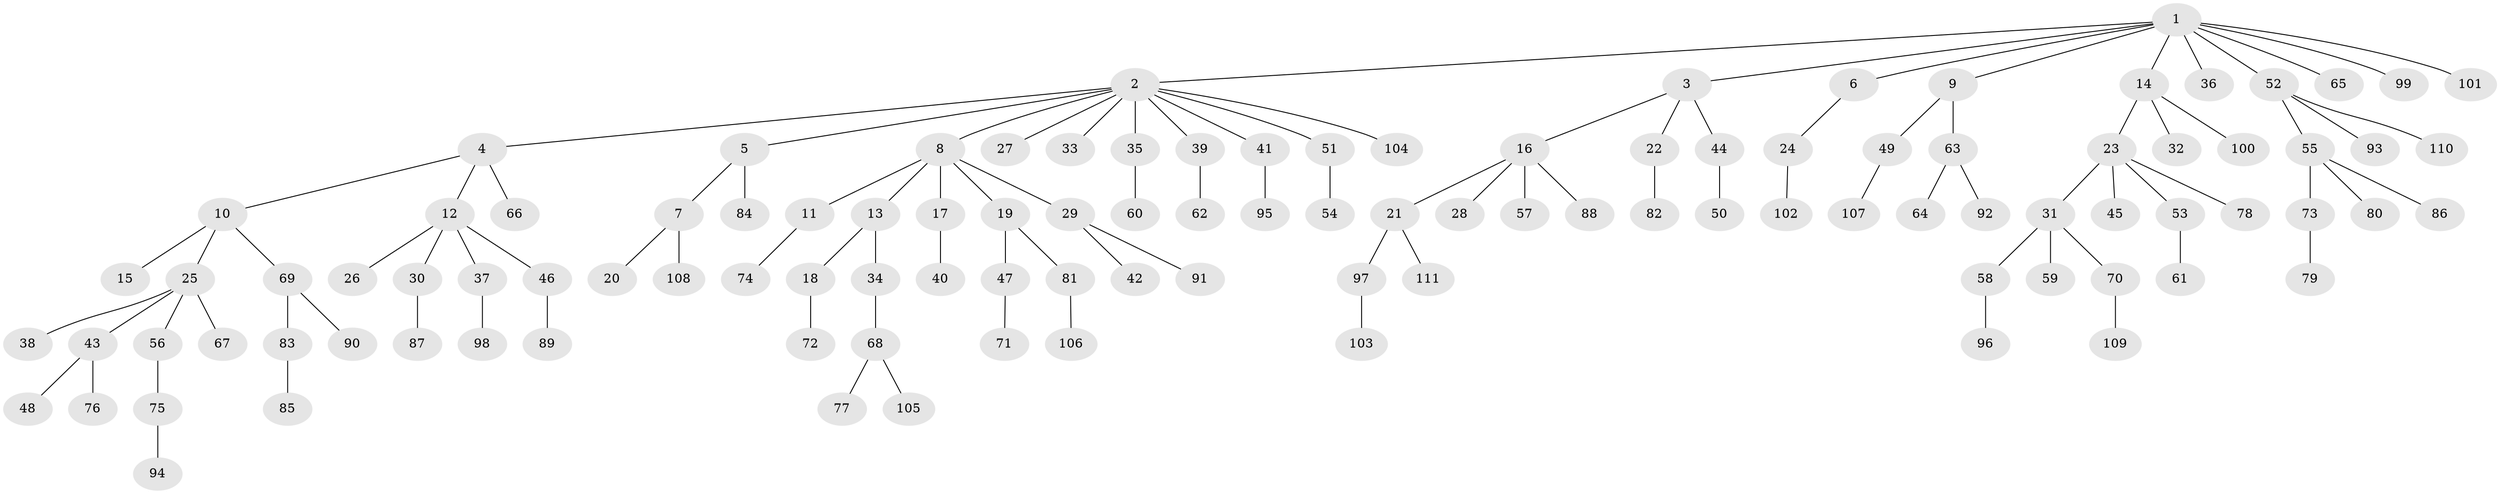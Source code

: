 // coarse degree distribution, {9: 0.013513513513513514, 11: 0.013513513513513514, 4: 0.04054054054054054, 7: 0.02702702702702703, 2: 0.1891891891891892, 6: 0.013513513513513514, 3: 0.0945945945945946, 1: 0.6081081081081081}
// Generated by graph-tools (version 1.1) at 2025/42/03/06/25 10:42:04]
// undirected, 111 vertices, 110 edges
graph export_dot {
graph [start="1"]
  node [color=gray90,style=filled];
  1;
  2;
  3;
  4;
  5;
  6;
  7;
  8;
  9;
  10;
  11;
  12;
  13;
  14;
  15;
  16;
  17;
  18;
  19;
  20;
  21;
  22;
  23;
  24;
  25;
  26;
  27;
  28;
  29;
  30;
  31;
  32;
  33;
  34;
  35;
  36;
  37;
  38;
  39;
  40;
  41;
  42;
  43;
  44;
  45;
  46;
  47;
  48;
  49;
  50;
  51;
  52;
  53;
  54;
  55;
  56;
  57;
  58;
  59;
  60;
  61;
  62;
  63;
  64;
  65;
  66;
  67;
  68;
  69;
  70;
  71;
  72;
  73;
  74;
  75;
  76;
  77;
  78;
  79;
  80;
  81;
  82;
  83;
  84;
  85;
  86;
  87;
  88;
  89;
  90;
  91;
  92;
  93;
  94;
  95;
  96;
  97;
  98;
  99;
  100;
  101;
  102;
  103;
  104;
  105;
  106;
  107;
  108;
  109;
  110;
  111;
  1 -- 2;
  1 -- 3;
  1 -- 6;
  1 -- 9;
  1 -- 14;
  1 -- 36;
  1 -- 52;
  1 -- 65;
  1 -- 99;
  1 -- 101;
  2 -- 4;
  2 -- 5;
  2 -- 8;
  2 -- 27;
  2 -- 33;
  2 -- 35;
  2 -- 39;
  2 -- 41;
  2 -- 51;
  2 -- 104;
  3 -- 16;
  3 -- 22;
  3 -- 44;
  4 -- 10;
  4 -- 12;
  4 -- 66;
  5 -- 7;
  5 -- 84;
  6 -- 24;
  7 -- 20;
  7 -- 108;
  8 -- 11;
  8 -- 13;
  8 -- 17;
  8 -- 19;
  8 -- 29;
  9 -- 49;
  9 -- 63;
  10 -- 15;
  10 -- 25;
  10 -- 69;
  11 -- 74;
  12 -- 26;
  12 -- 30;
  12 -- 37;
  12 -- 46;
  13 -- 18;
  13 -- 34;
  14 -- 23;
  14 -- 32;
  14 -- 100;
  16 -- 21;
  16 -- 28;
  16 -- 57;
  16 -- 88;
  17 -- 40;
  18 -- 72;
  19 -- 47;
  19 -- 81;
  21 -- 97;
  21 -- 111;
  22 -- 82;
  23 -- 31;
  23 -- 45;
  23 -- 53;
  23 -- 78;
  24 -- 102;
  25 -- 38;
  25 -- 43;
  25 -- 56;
  25 -- 67;
  29 -- 42;
  29 -- 91;
  30 -- 87;
  31 -- 58;
  31 -- 59;
  31 -- 70;
  34 -- 68;
  35 -- 60;
  37 -- 98;
  39 -- 62;
  41 -- 95;
  43 -- 48;
  43 -- 76;
  44 -- 50;
  46 -- 89;
  47 -- 71;
  49 -- 107;
  51 -- 54;
  52 -- 55;
  52 -- 93;
  52 -- 110;
  53 -- 61;
  55 -- 73;
  55 -- 80;
  55 -- 86;
  56 -- 75;
  58 -- 96;
  63 -- 64;
  63 -- 92;
  68 -- 77;
  68 -- 105;
  69 -- 83;
  69 -- 90;
  70 -- 109;
  73 -- 79;
  75 -- 94;
  81 -- 106;
  83 -- 85;
  97 -- 103;
}
